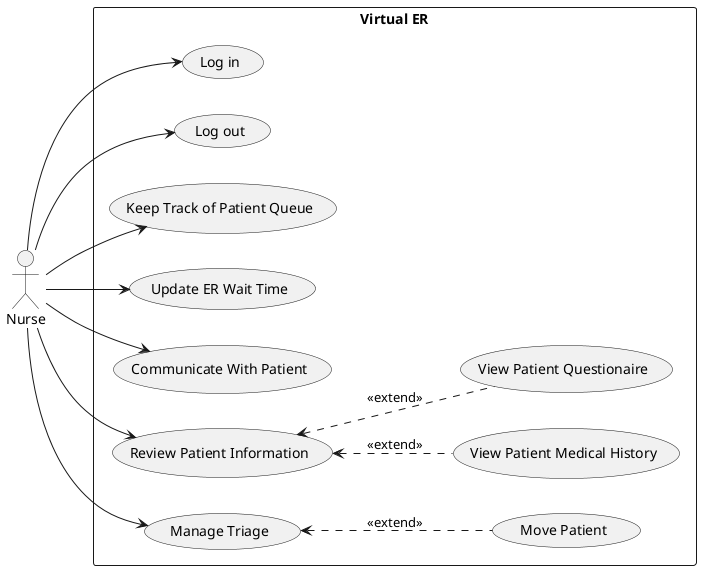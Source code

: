 @startuml Nurse
left to right direction

actor "Nurse" as n
rectangle "Virtual ER" {
  usecase "Log in" as login
  usecase "Log out" as logout
  usecase "Keep Track of Patient Queue" as viewpatientqueue
  usecase "Update ER Wait Time" as updateERtime
  usecase "Communicate With Patient" as patientcommunication 
  usecase "Review Patient Information" as reviewpatientinformation
  usecase "Manage Triage" as managetriage

  usecase "View Patient Medical History" as viewhistory
  usecase "View Patient Questionaire" as viewquestionaire
  usecase "Move Patient" as movepatient
}

n --> login
n --> logout
n --> viewpatientqueue
n --> updateERtime
n --> patientcommunication
n --> reviewpatientinformation
n --> managetriage

reviewpatientinformation <.. viewhistory:<<extend>>
reviewpatientinformation <.. viewquestionaire:<<extend>>
managetriage <.. movepatient:<<extend>>
@enduml
